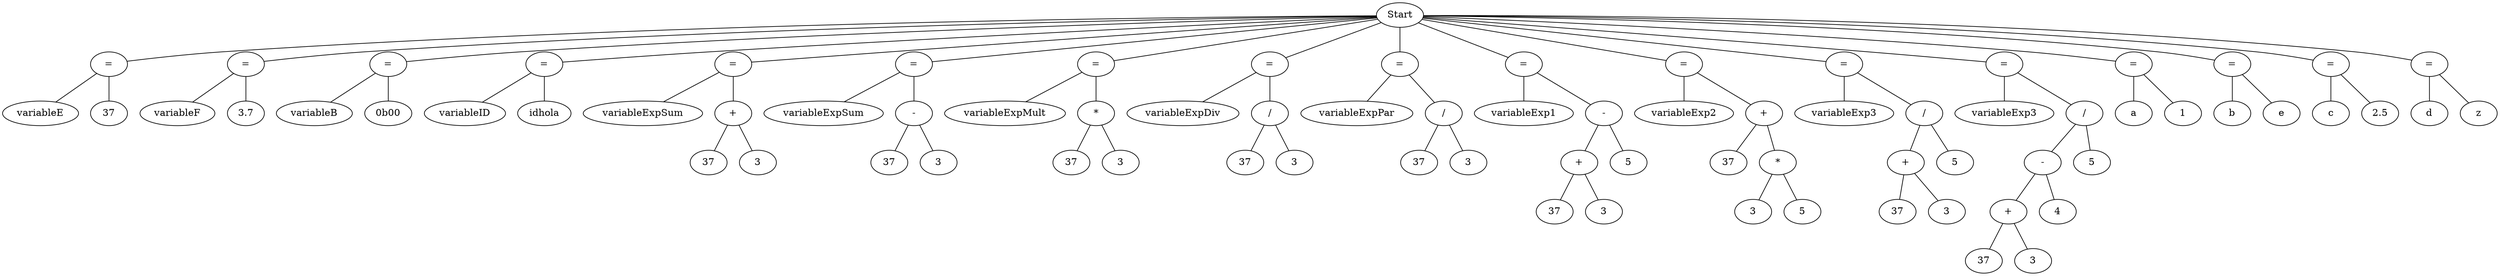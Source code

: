 graph G {node_start [label="Start"]
nodo_1820101394 [label="="]
node_start -- nodo_1820101394
nodo_1562293385 [label="variableE"]
nodo_1820101394 -- nodo_1562293385
nodo_298392396 [label="37"]
nodo_1820101394 -- nodo_298392396
nodo_846118374 [label="="]
node_start -- nodo_846118374
nodo_118954393 [label="variableF"]
nodo_846118374 -- nodo_118954393
nodo_797265678 [label="3.7"]
nodo_846118374 -- nodo_797265678
nodo_1993290441 [label="="]
node_start -- nodo_1993290441
nodo_822681723 [label="variableB"]
nodo_1993290441 -- nodo_822681723
nodo_250428434 [label="0b00"]
nodo_1993290441 -- nodo_250428434
nodo_194375678 [label="="]
node_start -- nodo_194375678
nodo_71552319 [label="variableID"]
nodo_194375678 -- nodo_71552319
nodo_2091986740 [label="idhola"]
nodo_194375678 -- nodo_2091986740
nodo_458981660 [label="="]
node_start -- nodo_458981660
nodo_1058367382 [label="variableExpSum"]
nodo_458981660 -- nodo_1058367382
nodo_631603070 [label="+"]
nodo_458981660 -- nodo_631603070
nodo_1352150129 [label="37"]
nodo_631603070 -- nodo_1352150129
nodo_395056159 [label="3"]
nodo_631603070 -- nodo_395056159
nodo_53602479 [label="="]
node_start -- nodo_53602479
nodo_232859960 [label="variableExpSum"]
nodo_53602479 -- nodo_232859960
nodo_478902097 [label="-"]
nodo_53602479 -- nodo_478902097
nodo_1808835635 [label="37"]
nodo_478902097 -- nodo_1808835635
nodo_1739087222 [label="3"]
nodo_478902097 -- nodo_1739087222
nodo_1661206610 [label="="]
node_start -- nodo_1661206610
nodo_619893404 [label="variableExpMult"]
nodo_1661206610 -- nodo_619893404
nodo_1248664333 [label="*"]
nodo_1661206610 -- nodo_1248664333
nodo_1871428827 [label="37"]
nodo_1248664333 -- nodo_1871428827
nodo_743323624 [label="3"]
nodo_1248664333 -- nodo_743323624
nodo_513435343 [label="="]
node_start -- nodo_513435343
nodo_1007530850 [label="variableExpDiv"]
nodo_513435343 -- nodo_1007530850
nodo_248687964 [label="/"]
nodo_513435343 -- nodo_248687964
nodo_1400777241 [label="37"]
nodo_248687964 -- nodo_1400777241
nodo_513774247 [label="3"]
nodo_248687964 -- nodo_513774247
nodo_1339598005 [label="="]
node_start -- nodo_1339598005
nodo_1425754207 [label="variableExpPar"]
nodo_1339598005 -- nodo_1425754207
nodo_1987546683 [label="/"]
nodo_1339598005 -- nodo_1987546683
nodo_345977080 [label="37"]
nodo_1987546683 -- nodo_345977080
nodo_510182354 [label="3"]
nodo_1987546683 -- nodo_510182354
nodo_274713072 [label="="]
node_start -- nodo_274713072
nodo_1511230358 [label="variableExp1"]
nodo_274713072 -- nodo_1511230358
nodo_937851100 [label="-"]
nodo_274713072 -- nodo_937851100
nodo_1875401633 [label="+"]
nodo_937851100 -- nodo_1875401633
nodo_28708833 [label="37"]
nodo_1875401633 -- nodo_28708833
nodo_1203731322 [label="3"]
nodo_1875401633 -- nodo_1203731322
nodo_1134283721 [label="5"]
nodo_937851100 -- nodo_1134283721
nodo_1856210248 [label="="]
node_start -- nodo_1856210248
nodo_1608205946 [label="variableExp2"]
nodo_1856210248 -- nodo_1608205946
nodo_1661178448 [label="+"]
nodo_1856210248 -- nodo_1661178448
nodo_2119948410 [label="37"]
nodo_1661178448 -- nodo_2119948410
nodo_211847996 [label="*"]
nodo_1661178448 -- nodo_211847996
nodo_156099652 [label="3"]
nodo_211847996 -- nodo_156099652
nodo_1990424111 [label="5"]
nodo_211847996 -- nodo_1990424111
nodo_1444673673 [label="="]
node_start -- nodo_1444673673
nodo_1584033821 [label="variableExp3"]
nodo_1444673673 -- nodo_1584033821
nodo_954454096 [label="/"]
nodo_1444673673 -- nodo_954454096
nodo_1427954541 [label="+"]
nodo_954454096 -- nodo_1427954541
nodo_1556791031 [label="37"]
nodo_1427954541 -- nodo_1556791031
nodo_1361954795 [label="3"]
nodo_1427954541 -- nodo_1361954795
nodo_2011888846 [label="5"]
nodo_954454096 -- nodo_2011888846
nodo_1151244013 [label="="]
node_start -- nodo_1151244013
nodo_1303029135 [label="variableExp3"]
nodo_1151244013 -- nodo_1303029135
nodo_1921458510 [label="/"]
nodo_1151244013 -- nodo_1921458510
nodo_1378594652 [label="-"]
nodo_1921458510 -- nodo_1378594652
nodo_1655857674 [label="+"]
nodo_1378594652 -- nodo_1655857674
nodo_2049717518 [label="37"]
nodo_1655857674 -- nodo_2049717518
nodo_837477972 [label="3"]
nodo_1655857674 -- nodo_837477972
nodo_1043660410 [label="4"]
nodo_1378594652 -- nodo_1043660410
nodo_1332181380 [label="5"]
nodo_1921458510 -- nodo_1332181380
nodo_731433650 [label="="]
node_start -- nodo_731433650
nodo_1598504220 [label="a"]
nodo_731433650 -- nodo_1598504220
nodo_1319628414 [label="1"]
nodo_731433650 -- nodo_1319628414
nodo_1305463121 [label="="]
node_start -- nodo_1305463121
nodo_552552192 [label="b"]
nodo_1305463121 -- nodo_552552192
nodo_1176908252 [label="e"]
nodo_1305463121 -- nodo_1176908252
nodo_923005816 [label="="]
node_start -- nodo_923005816
nodo_70590856 [label="c"]
nodo_923005816 -- nodo_70590856
nodo_1589162313 [label="2.5"]
nodo_923005816 -- nodo_1589162313
nodo_694666131 [label="="]
node_start -- nodo_694666131
nodo_22506996 [label="d"]
nodo_694666131 -- nodo_22506996
nodo_750986551 [label="z"]
nodo_694666131 -- nodo_750986551
}
